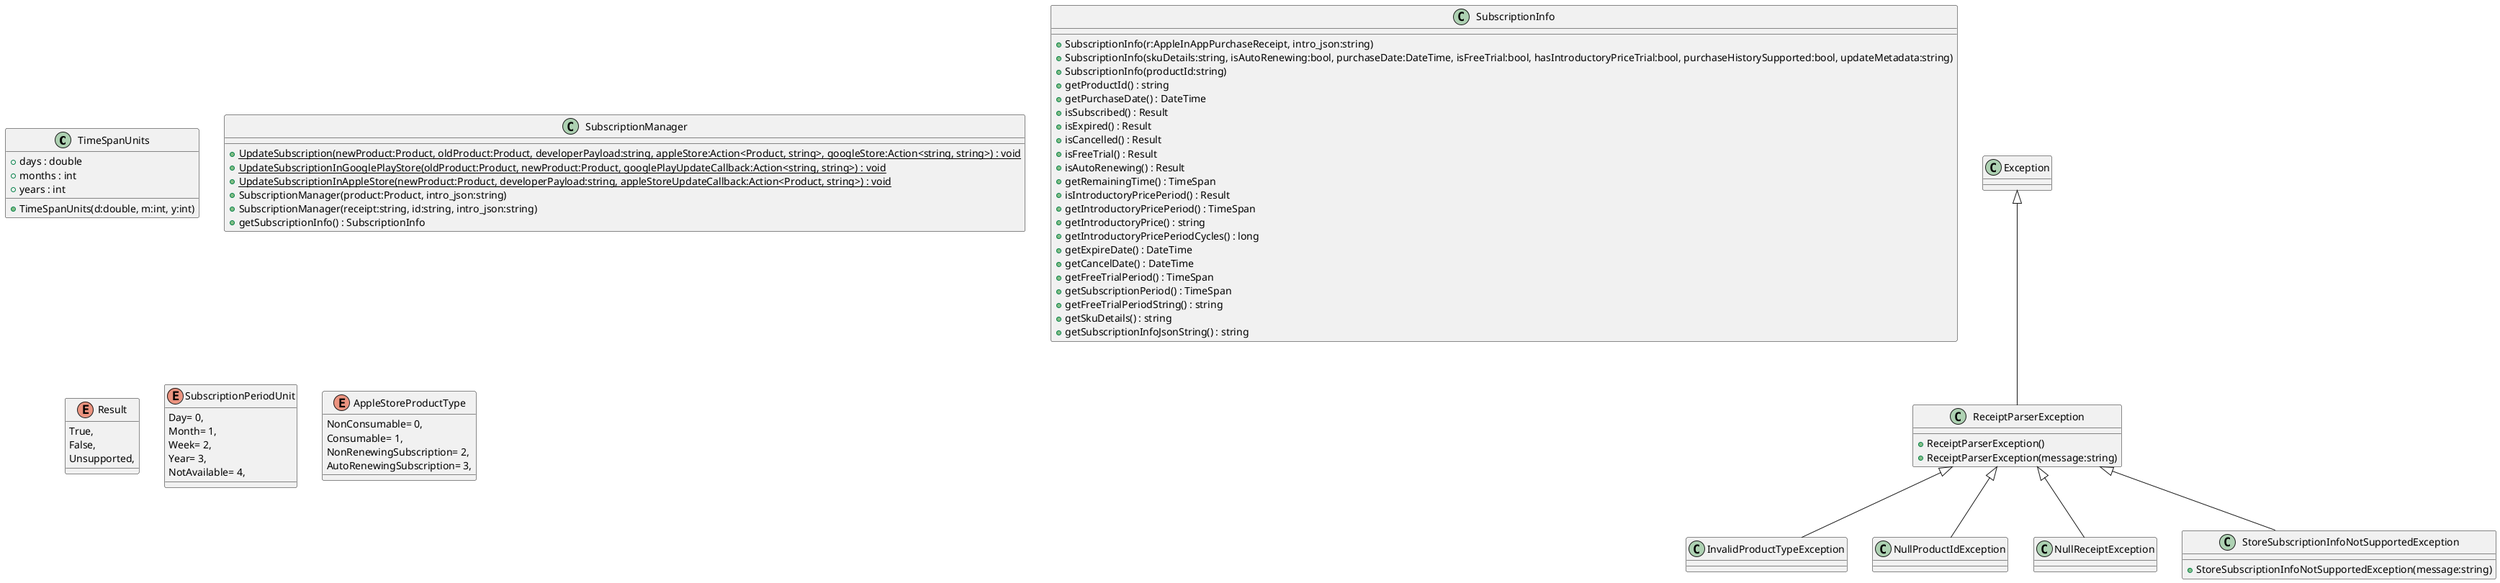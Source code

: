 @startuml
class TimeSpanUnits {
    + days : double
    + months : int
    + years : int
    + TimeSpanUnits(d:double, m:int, y:int)
}
class SubscriptionManager {
    + {static} UpdateSubscription(newProduct:Product, oldProduct:Product, developerPayload:string, appleStore:Action<Product, string>, googleStore:Action<string, string>) : void
    + {static} UpdateSubscriptionInGooglePlayStore(oldProduct:Product, newProduct:Product, googlePlayUpdateCallback:Action<string, string>) : void
    + {static} UpdateSubscriptionInAppleStore(newProduct:Product, developerPayload:string, appleStoreUpdateCallback:Action<Product, string>) : void
    + SubscriptionManager(product:Product, intro_json:string)
    + SubscriptionManager(receipt:string, id:string, intro_json:string)
    + getSubscriptionInfo() : SubscriptionInfo
}
class SubscriptionInfo {
    + SubscriptionInfo(r:AppleInAppPurchaseReceipt, intro_json:string)
    + SubscriptionInfo(skuDetails:string, isAutoRenewing:bool, purchaseDate:DateTime, isFreeTrial:bool, hasIntroductoryPriceTrial:bool, purchaseHistorySupported:bool, updateMetadata:string)
    + SubscriptionInfo(productId:string)
    + getProductId() : string
    + getPurchaseDate() : DateTime
    + isSubscribed() : Result
    + isExpired() : Result
    + isCancelled() : Result
    + isFreeTrial() : Result
    + isAutoRenewing() : Result
    + getRemainingTime() : TimeSpan
    + isIntroductoryPricePeriod() : Result
    + getIntroductoryPricePeriod() : TimeSpan
    + getIntroductoryPrice() : string
    + getIntroductoryPricePeriodCycles() : long
    + getExpireDate() : DateTime
    + getCancelDate() : DateTime
    + getFreeTrialPeriod() : TimeSpan
    + getSubscriptionPeriod() : TimeSpan
    + getFreeTrialPeriodString() : string
    + getSkuDetails() : string
    + getSubscriptionInfoJsonString() : string
}
enum Result {
    True,
    False,
    Unsupported,
}
enum SubscriptionPeriodUnit {
    Day= 0,
    Month= 1,
    Week= 2,
    Year= 3,
    NotAvailable= 4,
}
enum AppleStoreProductType {
    NonConsumable= 0,
    Consumable= 1,
    NonRenewingSubscription= 2,
    AutoRenewingSubscription= 3,
}
class ReceiptParserException {
    + ReceiptParserException()
    + ReceiptParserException(message:string)
}
class InvalidProductTypeException {
}
class NullProductIdException {
}
class NullReceiptException {
}
class StoreSubscriptionInfoNotSupportedException {
    + StoreSubscriptionInfoNotSupportedException(message:string)
}
Exception <|-- ReceiptParserException
ReceiptParserException <|-- InvalidProductTypeException
ReceiptParserException <|-- NullProductIdException
ReceiptParserException <|-- NullReceiptException
ReceiptParserException <|-- StoreSubscriptionInfoNotSupportedException
@enduml

